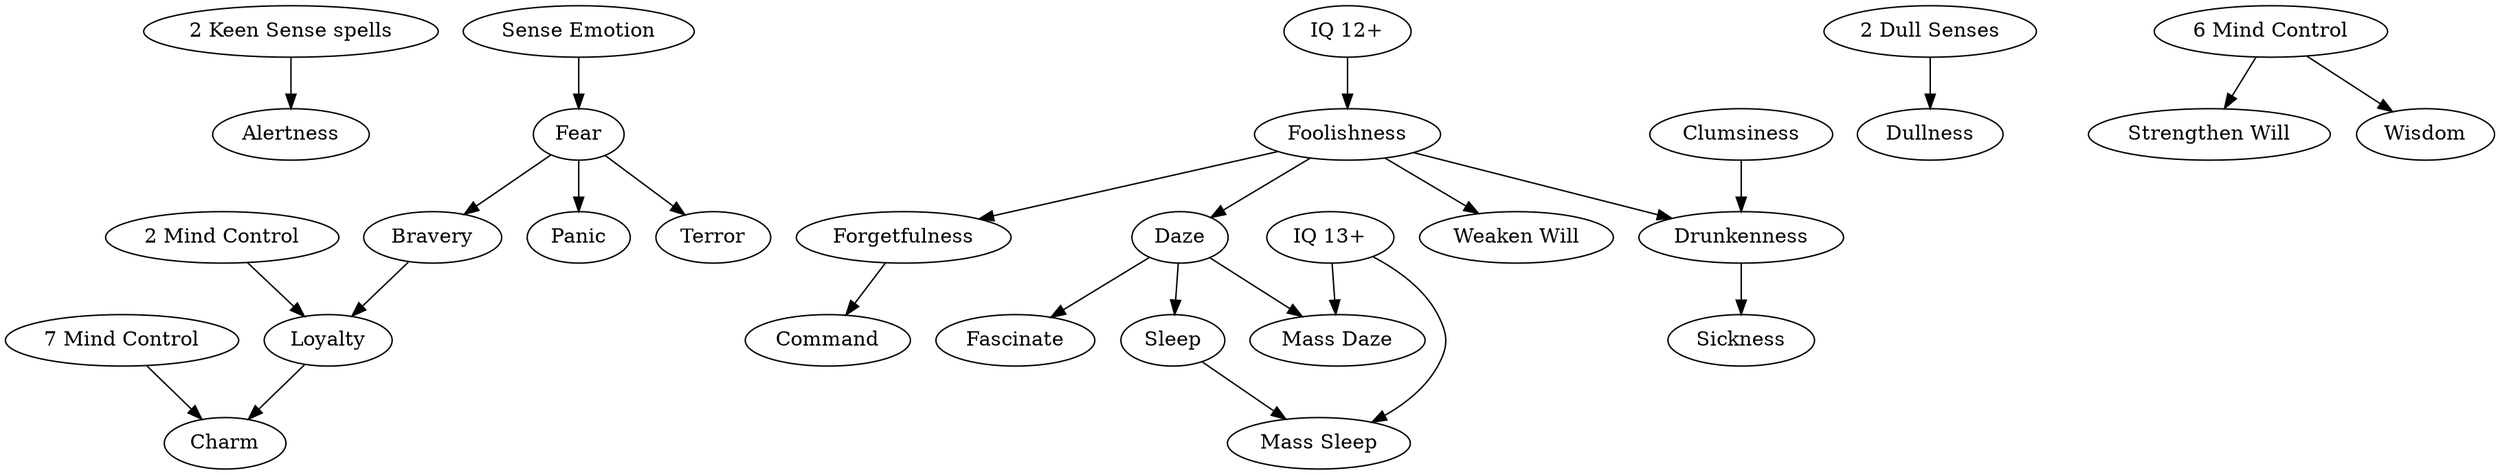 digraph {
    "2 Keen Sense spells" -> { "Alertness" }
    "Fear" -> { "Bravery", "Panic", "Terror" }
    "Loyalty" -> { "Charm" }
    "7 Mind Control" -> { "Charm" }
    "Forgetfulness" -> { "Command" }
    "Foolishness" -> { "Daze", "Drunkenness", "Forgetfulness", "Weaken Will" }
    "Clumsiness" -> { "Drunkenness" }
    "2 Dull Senses" -> { "Dullness" }
    "Daze" -> { "Fascinate", "Mass Daze", "Sleep" }
    "Sense Emotion" -> { "Fear" }
    "IQ 12+" -> { "Foolishness" }
    "2 Mind Control" -> { "Loyalty" }
    "Bravery" -> { "Loyalty" }
    "IQ 13+" -> { "Mass Daze", "Mass Sleep" }
    "Sleep" -> { "Mass Sleep" }
    "Drunkenness" -> { "Sickness" }
    "6 Mind Control" -> { "Strengthen Will", "Wisdom" }
}